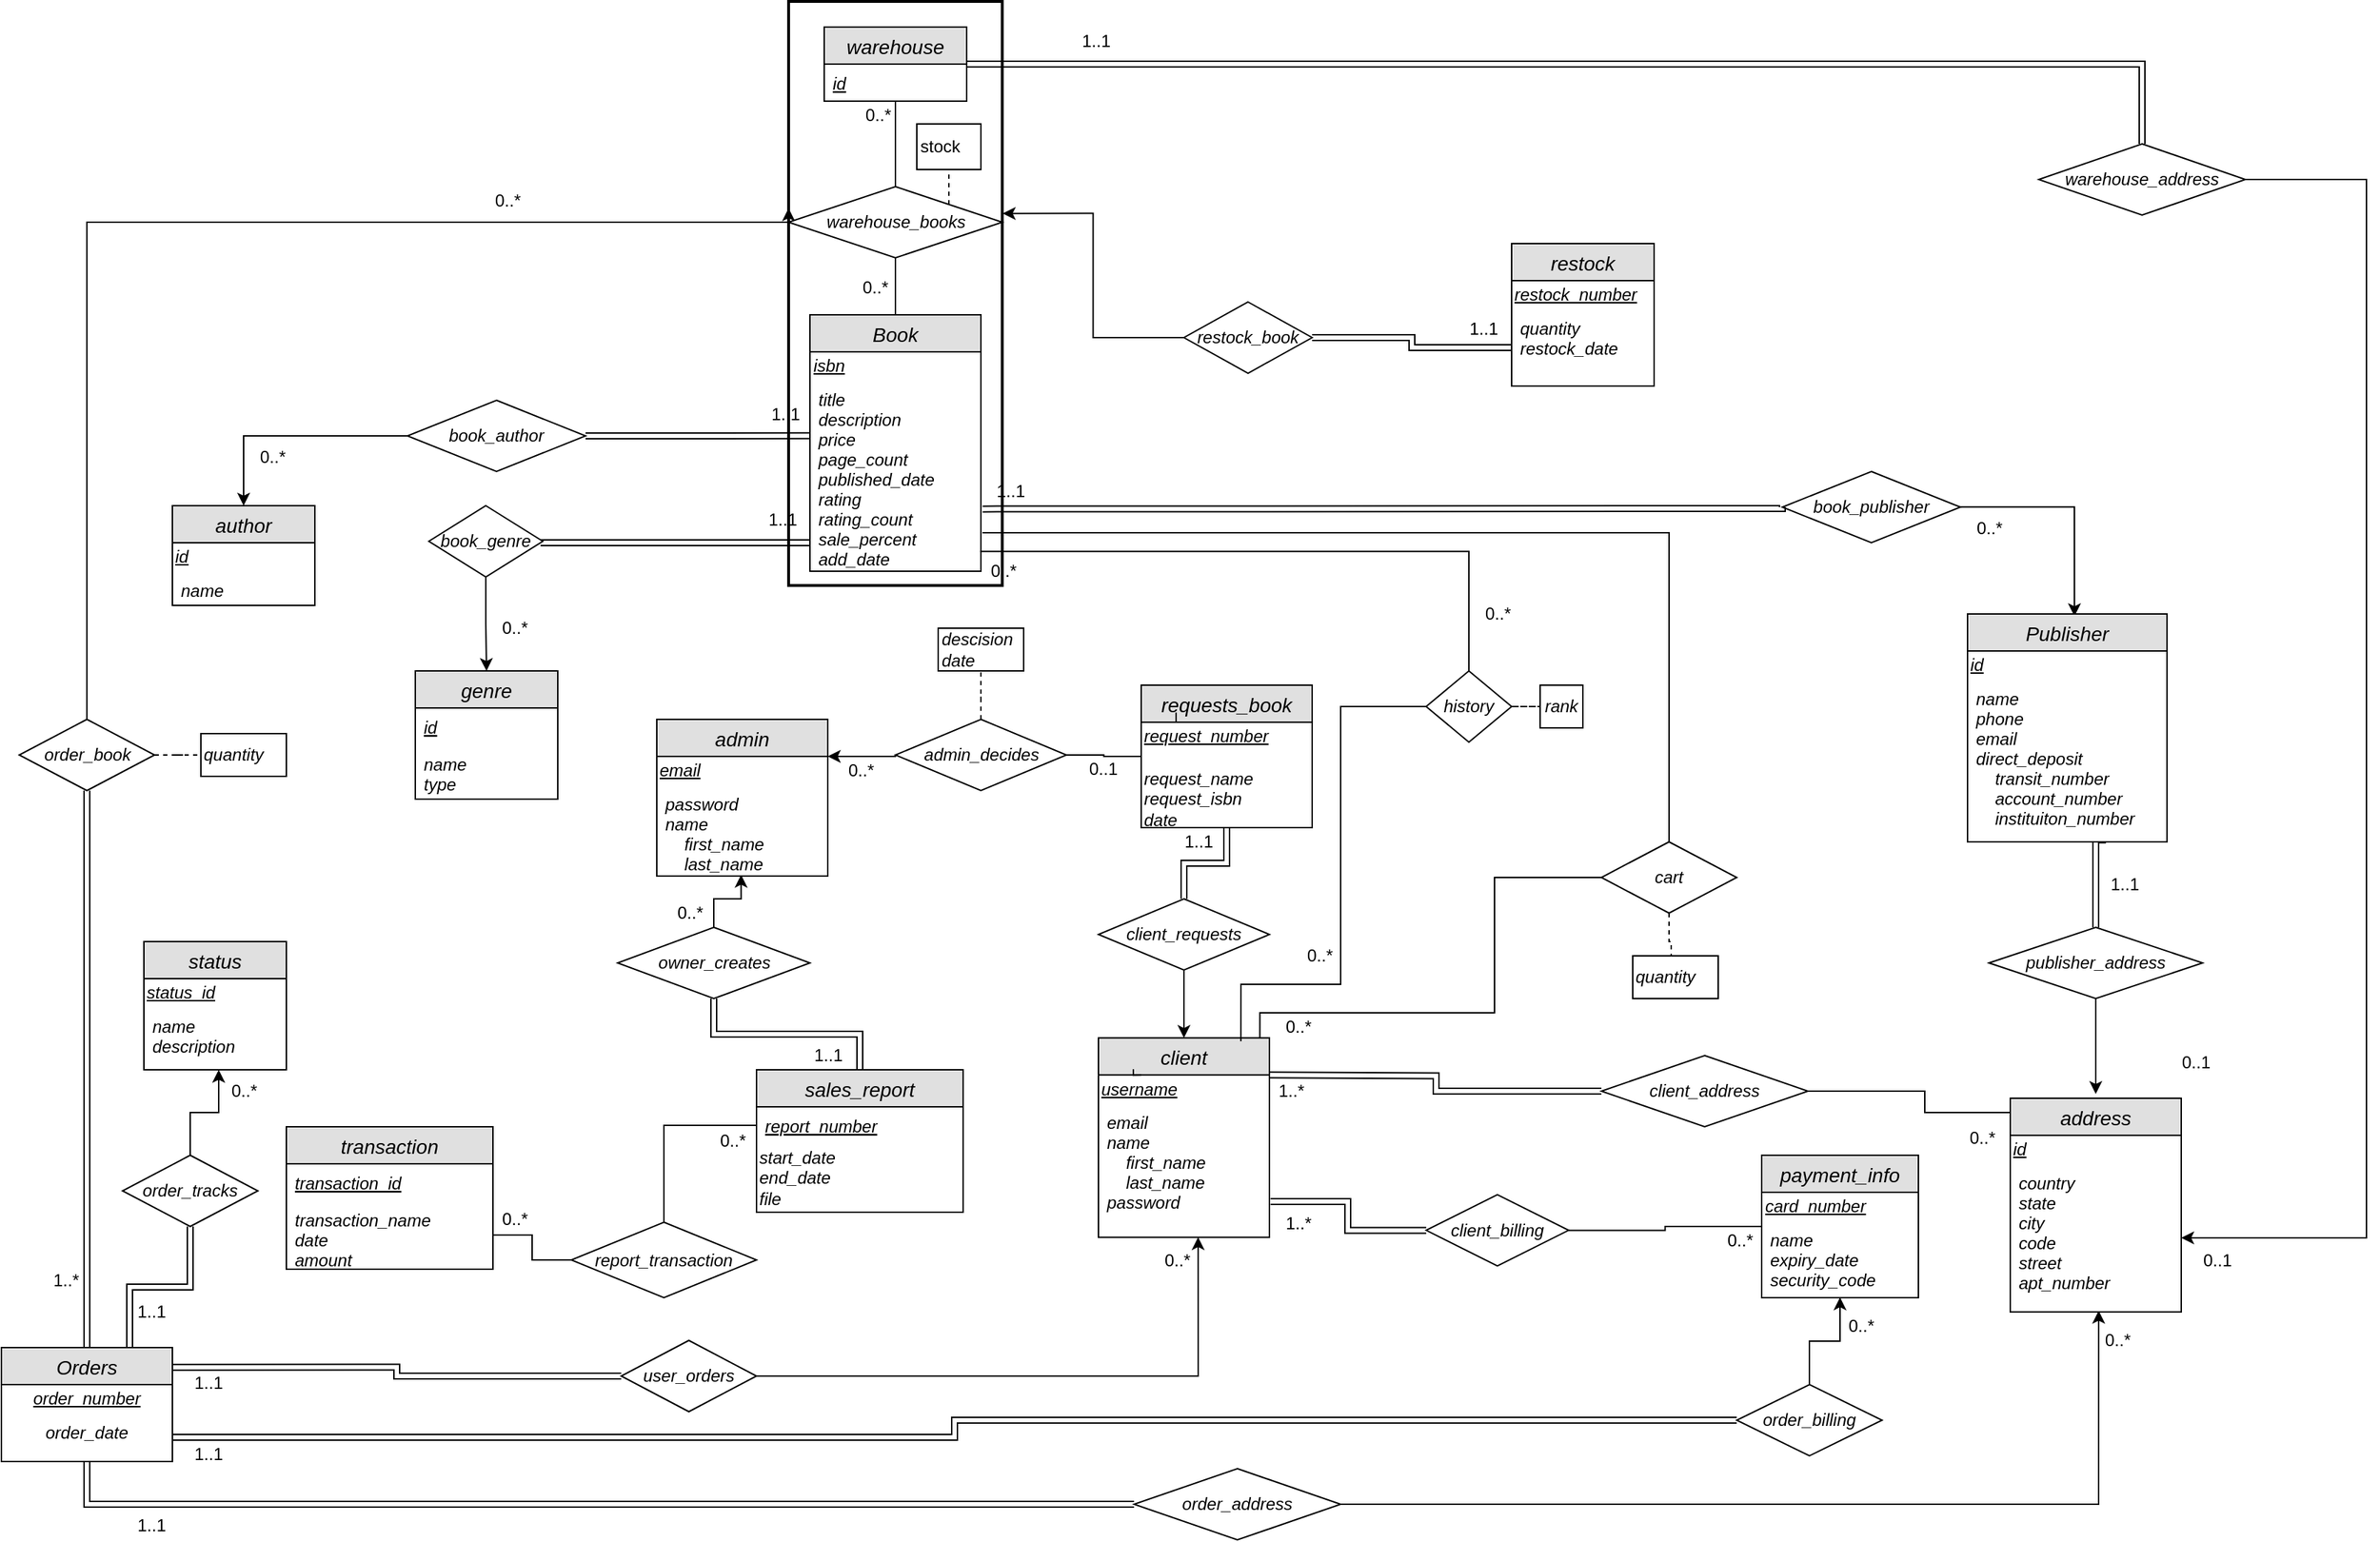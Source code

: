 <mxfile version="12.9.6" type="device"><diagram id="4tEYAnC1mhWH7zsCXLk8" name="Page-1"><mxGraphModel dx="1185" dy="705" grid="1" gridSize="10" guides="1" tooltips="1" connect="1" arrows="1" fold="1" page="1" pageScale="1" pageWidth="850" pageHeight="1100" math="0" shadow="0"><root><mxCell id="0"/><mxCell id="1" parent="0"/><mxCell id="rPPBEJHHaEu0MnuZ7By8-59" style="edgeStyle=orthogonalEdgeStyle;rounded=0;orthogonalLoop=1;jettySize=auto;html=1;entryX=0;entryY=0.5;entryDx=0;entryDy=0;shadow=0;endArrow=None;exitX=0.944;exitY=-0.001;exitDx=0;exitDy=0;exitPerimeter=0;startArrow=none;startFill=0;" parent="1" source="9rsnlHbPOscB6aK65YCK-1" target="rPPBEJHHaEu0MnuZ7By8-20" edge="1"><mxGeometry relative="1" as="geometry"><Array as="points"><mxPoint x="893" y="720"/><mxPoint x="1058" y="720"/><mxPoint x="1058" y="625"/></Array></mxGeometry></mxCell><mxCell id="rPPBEJHHaEu0MnuZ7By8-68" style="edgeStyle=orthogonalEdgeStyle;rounded=0;orthogonalLoop=1;jettySize=auto;html=1;entryX=0.5;entryY=1;entryDx=0;entryDy=0;shadow=0;endArrow=none;endFill=0;startArrow=classic;startFill=1;shape=link;" parent="1" source="9rsnlHbPOscB6aK65YCK-6" target="RYP0K-q7R9ULcI_7iNCJ-14" edge="1"><mxGeometry relative="1" as="geometry"/></mxCell><mxCell id="rPPBEJHHaEu0MnuZ7By8-72" style="edgeStyle=orthogonalEdgeStyle;shape=link;rounded=0;orthogonalLoop=1;jettySize=auto;html=1;entryX=0;entryY=0.5;entryDx=0;entryDy=0;shadow=0;endArrow=none;endFill=0;" parent="1" source="9rsnlHbPOscB6aK65YCK-6" target="rPPBEJHHaEu0MnuZ7By8-10" edge="1"><mxGeometry relative="1" as="geometry"><Array as="points"><mxPoint x="70" y="1065"/></Array></mxGeometry></mxCell><mxCell id="Q7mye_ONgrPFWDCa4790-89" style="edgeStyle=orthogonalEdgeStyle;rounded=0;orthogonalLoop=1;jettySize=auto;html=1;entryX=0.5;entryY=1;entryDx=0;entryDy=0;endArrow=none;endFill=0;shape=link;exitX=0.75;exitY=0;exitDx=0;exitDy=0;" parent="1" source="9rsnlHbPOscB6aK65YCK-6" target="Q7mye_ONgrPFWDCa4790-88" edge="1"><mxGeometry relative="1" as="geometry"/></mxCell><mxCell id="lP71h2GVGlOUKlae6ANa-75" style="edgeStyle=orthogonalEdgeStyle;rounded=0;orthogonalLoop=1;jettySize=auto;html=1;endArrow=classic;endFill=1;entryX=0.5;entryY=0;entryDx=0;entryDy=0;" parent="1" source="9rsnlHbPOscB6aK65YCK-19" target="9rsnlHbPOscB6aK65YCK-10" edge="1"><mxGeometry relative="1" as="geometry"><mxPoint x="200" y="117.74" as="targetPoint"/></mxGeometry></mxCell><mxCell id="NMVztkpwi2GRev-6w3ck-94" style="edgeStyle=orthogonalEdgeStyle;shape=link;rounded=0;orthogonalLoop=1;jettySize=auto;html=1;startArrow=none;startFill=0;endArrow=classic;endFill=1;entryX=0.021;entryY=0.851;entryDx=0;entryDy=0;entryPerimeter=0;" parent="1" source="9rsnlHbPOscB6aK65YCK-19" target="v2aKceaVkKOtC62IMyCD-2" edge="1"><mxGeometry relative="1" as="geometry"><mxPoint x="550" y="389" as="targetPoint"/><Array as="points"><mxPoint x="460" y="390"/><mxPoint x="460" y="390"/></Array></mxGeometry></mxCell><mxCell id="9rsnlHbPOscB6aK65YCK-19" value="&lt;span&gt;book_genre&lt;/span&gt;" style="rhombus;whiteSpace=wrap;html=1;fontStyle=2" parent="1" vertex="1"><mxGeometry x="310" y="364" width="80" height="50" as="geometry"/></mxCell><mxCell id="NMVztkpwi2GRev-6w3ck-42" style="edgeStyle=orthogonalEdgeStyle;rounded=0;orthogonalLoop=1;jettySize=auto;html=1;entryX=0.536;entryY=0.01;entryDx=0;entryDy=0;startArrow=none;startFill=0;endArrow=classic;endFill=1;exitX=0.945;exitY=0.498;exitDx=0;exitDy=0;exitPerimeter=0;entryPerimeter=0;" parent="1" source="RYP0K-q7R9ULcI_7iNCJ-2" target="9rsnlHbPOscB6aK65YCK-12" edge="1"><mxGeometry relative="1" as="geometry"><mxPoint x="1279.768" y="244.907" as="sourcePoint"/></mxGeometry></mxCell><mxCell id="RYP0K-q7R9ULcI_7iNCJ-2" value="&lt;span&gt;book_publisher&lt;/span&gt;" style="rhombus;whiteSpace=wrap;html=1;fontStyle=2" parent="1" vertex="1"><mxGeometry x="1260" y="340" width="125" height="50" as="geometry"/></mxCell><mxCell id="NMVztkpwi2GRev-6w3ck-95" style="edgeStyle=orthogonalEdgeStyle;shape=link;rounded=0;orthogonalLoop=1;jettySize=auto;html=1;entryX=0.004;entryY=0.29;entryDx=0;entryDy=0;entryPerimeter=0;startArrow=none;startFill=0;endArrow=classic;endFill=1;" parent="1" source="RYP0K-q7R9ULcI_7iNCJ-5" target="v2aKceaVkKOtC62IMyCD-2" edge="1"><mxGeometry relative="1" as="geometry"/></mxCell><mxCell id="NMVztkpwi2GRev-6w3ck-96" style="edgeStyle=orthogonalEdgeStyle;rounded=0;orthogonalLoop=1;jettySize=auto;html=1;startArrow=none;startFill=0;endArrow=classic;endFill=1;" parent="1" source="RYP0K-q7R9ULcI_7iNCJ-5" target="VrsxJqO9G6tDZMLgXtTJ-1" edge="1"><mxGeometry relative="1" as="geometry"/></mxCell><mxCell id="RYP0K-q7R9ULcI_7iNCJ-5" value="&lt;span&gt;book_author&lt;br&gt;&lt;/span&gt;" style="rhombus;whiteSpace=wrap;html=1;fontStyle=2" parent="1" vertex="1"><mxGeometry x="295" y="290" width="125" height="50" as="geometry"/></mxCell><mxCell id="rPPBEJHHaEu0MnuZ7By8-76" style="edgeStyle=orthogonalEdgeStyle;rounded=0;orthogonalLoop=1;jettySize=auto;html=1;shadow=0;endArrow=classic;endFill=1;" parent="1" source="RYP0K-q7R9ULcI_7iNCJ-12" edge="1"><mxGeometry relative="1" as="geometry"><mxPoint x="1480" y="777" as="targetPoint"/></mxGeometry></mxCell><mxCell id="NMVztkpwi2GRev-6w3ck-53" style="edgeStyle=orthogonalEdgeStyle;shape=link;rounded=0;orthogonalLoop=1;jettySize=auto;html=1;startArrow=none;startFill=0;endArrow=none;endFill=0;entryX=0.694;entryY=0.988;entryDx=0;entryDy=0;entryPerimeter=0;" parent="1" source="RYP0K-q7R9ULcI_7iNCJ-12" target="9rsnlHbPOscB6aK65YCK-13" edge="1"><mxGeometry relative="1" as="geometry"><mxPoint x="1555" y="460" as="targetPoint"/><Array as="points"><mxPoint x="1480" y="599"/></Array></mxGeometry></mxCell><mxCell id="RYP0K-q7R9ULcI_7iNCJ-12" value="&lt;span&gt;publisher_address&lt;/span&gt;" style="rhombus;whiteSpace=wrap;html=1;fontStyle=2" parent="1" vertex="1"><mxGeometry x="1405" y="660" width="150" height="50" as="geometry"/></mxCell><mxCell id="rPPBEJHHaEu0MnuZ7By8-65" style="edgeStyle=orthogonalEdgeStyle;rounded=0;orthogonalLoop=1;jettySize=auto;html=1;entryX=0;entryY=0.5;entryDx=0;entryDy=0;shadow=0;endArrow=none;endFill=0;dashed=1;" parent="1" source="RYP0K-q7R9ULcI_7iNCJ-14" target="RYP0K-q7R9ULcI_7iNCJ-17" edge="1"><mxGeometry relative="1" as="geometry"/></mxCell><mxCell id="lP71h2GVGlOUKlae6ANa-91" style="edgeStyle=orthogonalEdgeStyle;rounded=0;orthogonalLoop=1;jettySize=auto;html=1;startArrow=none;startFill=0;endArrow=classic;endFill=1;entryX=0;entryY=0.354;entryDx=0;entryDy=0;entryPerimeter=0;" parent="1" source="RYP0K-q7R9ULcI_7iNCJ-14" target="NMVztkpwi2GRev-6w3ck-102" edge="1"><mxGeometry relative="1" as="geometry"><mxPoint x="490.624" y="-343.422" as="targetPoint"/><Array as="points"><mxPoint x="70" y="165"/></Array></mxGeometry></mxCell><mxCell id="RYP0K-q7R9ULcI_7iNCJ-14" value="order_book" style="rhombus;whiteSpace=wrap;html=1;fontStyle=2" parent="1" vertex="1"><mxGeometry x="22.5" y="514" width="95" height="50" as="geometry"/></mxCell><mxCell id="RYP0K-q7R9ULcI_7iNCJ-17" value="&lt;i&gt;quantity&lt;/i&gt;" style="rounded=0;whiteSpace=wrap;html=1;align=left;" parent="1" vertex="1"><mxGeometry x="150" y="524" width="60" height="30" as="geometry"/></mxCell><mxCell id="NMVztkpwi2GRev-6w3ck-77" style="edgeStyle=orthogonalEdgeStyle;rounded=0;orthogonalLoop=1;jettySize=auto;html=1;entryX=0.583;entryY=0.998;entryDx=0;entryDy=0;entryPerimeter=0;startArrow=none;startFill=0;endArrow=classic;endFill=1;exitX=1;exitY=0.5;exitDx=0;exitDy=0;" parent="1" source="RYP0K-q7R9ULcI_7iNCJ-19" target="9rsnlHbPOscB6aK65YCK-2" edge="1"><mxGeometry relative="1" as="geometry"/></mxCell><mxCell id="RYP0K-q7R9ULcI_7iNCJ-19" value="user_orders" style="rhombus;whiteSpace=wrap;html=1;fontStyle=2" parent="1" vertex="1"><mxGeometry x="445" y="950" width="95" height="50" as="geometry"/></mxCell><mxCell id="NMVztkpwi2GRev-6w3ck-17" style="edgeStyle=orthogonalEdgeStyle;rounded=0;orthogonalLoop=1;jettySize=auto;html=1;startArrow=none;startFill=0;endArrow=none;endFill=0;" parent="1" source="RYP0K-q7R9ULcI_7iNCJ-36" target="lP71h2GVGlOUKlae6ANa-103" edge="1"><mxGeometry relative="1" as="geometry"/></mxCell><mxCell id="NMVztkpwi2GRev-6w3ck-71" style="edgeStyle=orthogonalEdgeStyle;shape=link;rounded=0;orthogonalLoop=1;jettySize=auto;html=1;entryX=1.007;entryY=0.732;entryDx=0;entryDy=0;entryPerimeter=0;startArrow=classic;startFill=1;endArrow=none;endFill=0;" parent="1" source="RYP0K-q7R9ULcI_7iNCJ-36" target="9rsnlHbPOscB6aK65YCK-2" edge="1"><mxGeometry relative="1" as="geometry"/></mxCell><mxCell id="RYP0K-q7R9ULcI_7iNCJ-36" value="client_billing" style="rhombus;whiteSpace=wrap;html=1;fontStyle=2" parent="1" vertex="1"><mxGeometry x="1010" y="847.67" width="100" height="50" as="geometry"/></mxCell><mxCell id="NMVztkpwi2GRev-6w3ck-70" style="edgeStyle=orthogonalEdgeStyle;rounded=0;orthogonalLoop=1;jettySize=auto;html=1;entryX=1;entryY=0;entryDx=0;entryDy=0;startArrow=classic;startFill=1;endArrow=none;endFill=0;shape=link;" parent="1" source="RYP0K-q7R9ULcI_7iNCJ-46" edge="1"><mxGeometry relative="1" as="geometry"><mxPoint x="900" y="763.67" as="targetPoint"/></mxGeometry></mxCell><mxCell id="RYP0K-q7R9ULcI_7iNCJ-46" value="client_address" style="rhombus;whiteSpace=wrap;html=1;fontStyle=2" parent="1" vertex="1"><mxGeometry x="1133" y="750" width="145" height="50" as="geometry"/></mxCell><mxCell id="NMVztkpwi2GRev-6w3ck-19" style="edgeStyle=orthogonalEdgeStyle;rounded=0;orthogonalLoop=1;jettySize=auto;html=1;entryX=0.5;entryY=0.995;entryDx=0;entryDy=0;entryPerimeter=0;startArrow=none;startFill=0;endArrow=classic;endFill=1;" parent="1" source="rPPBEJHHaEu0MnuZ7By8-5" target="lP71h2GVGlOUKlae6ANa-105" edge="1"><mxGeometry relative="1" as="geometry"/></mxCell><mxCell id="rPPBEJHHaEu0MnuZ7By8-5" value="order_billing" style="rhombus;whiteSpace=wrap;html=1;fontStyle=2" parent="1" vertex="1"><mxGeometry x="1228" y="981" width="102" height="50" as="geometry"/></mxCell><mxCell id="rPPBEJHHaEu0MnuZ7By8-75" style="edgeStyle=orthogonalEdgeStyle;rounded=0;orthogonalLoop=1;jettySize=auto;html=1;entryX=0.517;entryY=0.992;entryDx=0;entryDy=0;entryPerimeter=0;shadow=0;endArrow=classic;endFill=1;exitX=1;exitY=0.5;exitDx=0;exitDy=0;" parent="1" source="rPPBEJHHaEu0MnuZ7By8-10" target="9rsnlHbPOscB6aK65YCK-17" edge="1"><mxGeometry relative="1" as="geometry"/></mxCell><mxCell id="rPPBEJHHaEu0MnuZ7By8-10" value="order_address" style="rhombus;whiteSpace=wrap;html=1;fontStyle=2" parent="1" vertex="1"><mxGeometry x="805" y="1040" width="145" height="50" as="geometry"/></mxCell><mxCell id="rPPBEJHHaEu0MnuZ7By8-60" style="edgeStyle=orthogonalEdgeStyle;rounded=0;orthogonalLoop=1;jettySize=auto;html=1;shadow=0;endArrow=None;dashed=1;entryX=0.41;entryY=0.012;entryDx=0;entryDy=0;entryPerimeter=0;" parent="1" source="rPPBEJHHaEu0MnuZ7By8-20" target="rPPBEJHHaEu0MnuZ7By8-22" edge="1"><mxGeometry relative="1" as="geometry"><mxPoint x="1182" y="679" as="targetPoint"/><Array as="points"><mxPoint x="1181" y="670"/><mxPoint x="1182" y="670"/><mxPoint x="1182" y="680"/></Array></mxGeometry></mxCell><mxCell id="rPPBEJHHaEu0MnuZ7By8-61" style="edgeStyle=orthogonalEdgeStyle;rounded=0;orthogonalLoop=1;jettySize=auto;html=1;shadow=0;endArrow=none;endFill=0;entryX=1.009;entryY=0.801;entryDx=0;entryDy=0;entryPerimeter=0;" parent="1" source="rPPBEJHHaEu0MnuZ7By8-20" target="v2aKceaVkKOtC62IMyCD-2" edge="1"><mxGeometry relative="1" as="geometry"><mxPoint x="730" y="417.74" as="targetPoint"/><Array as="points"><mxPoint x="1181" y="383"/><mxPoint x="699" y="383"/></Array></mxGeometry></mxCell><mxCell id="rPPBEJHHaEu0MnuZ7By8-20" value="cart" style="rhombus;whiteSpace=wrap;html=1;fontStyle=2" parent="1" vertex="1"><mxGeometry x="1133" y="600" width="95" height="50" as="geometry"/></mxCell><mxCell id="rPPBEJHHaEu0MnuZ7By8-22" value="&lt;i&gt;quantity&lt;/i&gt;" style="rounded=0;whiteSpace=wrap;html=1;align=left;" parent="1" vertex="1"><mxGeometry x="1155" y="680" width="60" height="30" as="geometry"/></mxCell><mxCell id="rPPBEJHHaEu0MnuZ7By8-42" style="edgeStyle=orthogonalEdgeStyle;rounded=0;orthogonalLoop=1;jettySize=auto;html=1;shadow=0;shape=link;entryX=0;entryY=0.5;entryDx=0;entryDy=0;exitX=1.01;exitY=0.674;exitDx=0;exitDy=0;exitPerimeter=0;" parent="1" source="v2aKceaVkKOtC62IMyCD-2" target="RYP0K-q7R9ULcI_7iNCJ-2" edge="1"><mxGeometry relative="1" as="geometry"><Array as="points"><mxPoint x="709" y="366"/><mxPoint x="1200" y="366"/></Array></mxGeometry></mxCell><mxCell id="rPPBEJHHaEu0MnuZ7By8-58" style="edgeStyle=orthogonalEdgeStyle;rounded=0;orthogonalLoop=1;jettySize=auto;html=1;entryX=1;entryY=0.5;entryDx=0;entryDy=0;shadow=0;endArrow=none;endFill=0;startArrow=none;startFill=0;" parent="1" source="9rsnlHbPOscB6aK65YCK-17" target="RYP0K-q7R9ULcI_7iNCJ-46" edge="1"><mxGeometry relative="1" as="geometry"><Array as="points"><mxPoint x="1480" y="790"/><mxPoint x="1360" y="790"/><mxPoint x="1360" y="775"/></Array></mxGeometry></mxCell><mxCell id="rPPBEJHHaEu0MnuZ7By8-70" style="edgeStyle=orthogonalEdgeStyle;shape=link;rounded=0;orthogonalLoop=1;jettySize=auto;html=1;entryX=0;entryY=0.5;entryDx=0;entryDy=0;shadow=0;endArrow=none;endFill=0;exitX=0.996;exitY=0.173;exitDx=0;exitDy=0;exitPerimeter=0;" parent="1" source="9rsnlHbPOscB6aK65YCK-6" target="RYP0K-q7R9ULcI_7iNCJ-19" edge="1"><mxGeometry relative="1" as="geometry"/></mxCell><mxCell id="Q7mye_ONgrPFWDCa4790-66" style="edgeStyle=orthogonalEdgeStyle;rounded=0;orthogonalLoop=1;jettySize=auto;html=1;endArrow=none;endFill=0;" parent="1" source="Q7mye_ONgrPFWDCa4790-12" target="v2aKceaVkKOtC62IMyCD-1" edge="1"><mxGeometry relative="1" as="geometry"><mxPoint x="782.5" y="417.74" as="targetPoint"/></mxGeometry></mxCell><mxCell id="lP71h2GVGlOUKlae6ANa-136" style="edgeStyle=elbowEdgeStyle;rounded=0;orthogonalLoop=1;jettySize=auto;elbow=vertical;html=1;startArrow=none;startFill=0;endArrow=none;endFill=0;strokeColor=#000000;dashed=1;exitX=1;exitY=0;exitDx=0;exitDy=0;" parent="1" source="Q7mye_ONgrPFWDCa4790-12" target="Q7mye_ONgrPFWDCa4790-51" edge="1"><mxGeometry relative="1" as="geometry"/></mxCell><mxCell id="NMVztkpwi2GRev-6w3ck-27" style="edgeStyle=orthogonalEdgeStyle;rounded=0;orthogonalLoop=1;jettySize=auto;html=1;entryX=0.5;entryY=1;entryDx=0;entryDy=0;entryPerimeter=0;startArrow=none;startFill=0;endArrow=none;endFill=0;" parent="1" source="Q7mye_ONgrPFWDCa4790-12" target="Q7mye_ONgrPFWDCa4790-5" edge="1"><mxGeometry relative="1" as="geometry"/></mxCell><mxCell id="Q7mye_ONgrPFWDCa4790-12" value="&lt;span&gt;warehouse_books&lt;br&gt;&lt;/span&gt;" style="rhombus;whiteSpace=wrap;html=1;fontStyle=2" parent="1" vertex="1"><mxGeometry x="562.5" y="140" width="150" height="50" as="geometry"/></mxCell><mxCell id="Q7mye_ONgrPFWDCa4790-33" value="warehouse_address" style="rhombus;whiteSpace=wrap;html=1;fontStyle=2" parent="1" vertex="1"><mxGeometry x="1440" y="110" width="145" height="50" as="geometry"/></mxCell><mxCell id="Q7mye_ONgrPFWDCa4790-62" style="edgeStyle=orthogonalEdgeStyle;rounded=0;orthogonalLoop=1;jettySize=auto;html=1;entryX=1;entryY=0.5;entryDx=0;entryDy=0;endArrow=classic;endFill=1;shape=link;exitX=1;exitY=0.5;exitDx=0;exitDy=0;" parent="1" edge="1"><mxGeometry relative="1" as="geometry"><mxPoint x="1380" y="-454" as="sourcePoint"/><Array as="points"><mxPoint x="1560" y="-454"/><mxPoint x="1560" y="-65"/></Array></mxGeometry></mxCell><mxCell id="Q7mye_ONgrPFWDCa4790-51" value="stock" style="rounded=0;whiteSpace=wrap;html=1;align=left;" parent="1" vertex="1"><mxGeometry x="652.5" y="96" width="45" height="32" as="geometry"/></mxCell><mxCell id="Q7mye_ONgrPFWDCa4790-90" style="edgeStyle=orthogonalEdgeStyle;rounded=0;orthogonalLoop=1;jettySize=auto;html=1;entryX=0.525;entryY=1;entryDx=0;entryDy=0;entryPerimeter=0;endArrow=classic;endFill=1;" parent="1" source="Q7mye_ONgrPFWDCa4790-88" target="Q7mye_ONgrPFWDCa4790-87" edge="1"><mxGeometry relative="1" as="geometry"/></mxCell><mxCell id="Q7mye_ONgrPFWDCa4790-88" value="order_tracks" style="rhombus;whiteSpace=wrap;html=1;fontStyle=2" parent="1" vertex="1"><mxGeometry x="95" y="820" width="95" height="50" as="geometry"/></mxCell><mxCell id="NMVztkpwi2GRev-6w3ck-80" style="edgeStyle=orthogonalEdgeStyle;rounded=0;orthogonalLoop=1;jettySize=auto;html=1;startArrow=none;startFill=0;endArrow=none;endFill=0;" parent="1" source="lP71h2GVGlOUKlae6ANa-16" target="lP71h2GVGlOUKlae6ANa-6" edge="1"><mxGeometry relative="1" as="geometry"/></mxCell><mxCell id="lP71h2GVGlOUKlae6ANa-16" value="&lt;span&gt;report_transaction&lt;/span&gt;" style="rhombus;whiteSpace=wrap;html=1;fontStyle=2" parent="1" vertex="1"><mxGeometry x="410" y="867" width="130" height="53" as="geometry"/></mxCell><mxCell id="NMVztkpwi2GRev-6w3ck-67" style="edgeStyle=orthogonalEdgeStyle;rounded=0;orthogonalLoop=1;jettySize=auto;html=1;entryX=0.493;entryY=0.986;entryDx=0;entryDy=0;entryPerimeter=0;startArrow=none;startFill=0;endArrow=classic;endFill=1;" parent="1" source="lP71h2GVGlOUKlae6ANa-20" target="9rsnlHbPOscB6aK65YCK-4" edge="1"><mxGeometry relative="1" as="geometry"/></mxCell><mxCell id="NMVztkpwi2GRev-6w3ck-73" style="edgeStyle=orthogonalEdgeStyle;rounded=0;orthogonalLoop=1;jettySize=auto;html=1;entryX=0.5;entryY=0;entryDx=0;entryDy=0;startArrow=none;startFill=0;endArrow=classic;endFill=1;shape=link;" parent="1" source="lP71h2GVGlOUKlae6ANa-20" target="lP71h2GVGlOUKlae6ANa-1" edge="1"><mxGeometry relative="1" as="geometry"/></mxCell><mxCell id="lP71h2GVGlOUKlae6ANa-20" value="&lt;span&gt;owner_creates&lt;br&gt;&lt;/span&gt;" style="rhombus;whiteSpace=wrap;html=1;fontStyle=2" parent="1" vertex="1"><mxGeometry x="442.5" y="660" width="135" height="50" as="geometry"/></mxCell><mxCell id="NMVztkpwi2GRev-6w3ck-103" style="edgeStyle=orthogonalEdgeStyle;rounded=0;orthogonalLoop=1;jettySize=auto;html=1;entryX=1.002;entryY=0.363;entryDx=0;entryDy=0;entryPerimeter=0;startArrow=none;startFill=0;endArrow=classic;endFill=1;" parent="1" source="lP71h2GVGlOUKlae6ANa-64" target="NMVztkpwi2GRev-6w3ck-102" edge="1"><mxGeometry relative="1" as="geometry"/></mxCell><mxCell id="NMVztkpwi2GRev-6w3ck-104" style="edgeStyle=orthogonalEdgeStyle;rounded=0;orthogonalLoop=1;jettySize=auto;html=1;entryX=0;entryY=0.5;entryDx=0;entryDy=0;startArrow=none;startFill=0;endArrow=none;endFill=0;shape=link;" parent="1" source="lP71h2GVGlOUKlae6ANa-64" target="lP71h2GVGlOUKlae6ANa-67" edge="1"><mxGeometry relative="1" as="geometry"/></mxCell><mxCell id="lP71h2GVGlOUKlae6ANa-64" value="restock_book" style="rhombus;whiteSpace=wrap;html=1;fontStyle=2" parent="1" vertex="1"><mxGeometry x="840" y="221" width="90" height="50" as="geometry"/></mxCell><mxCell id="9rsnlHbPOscB6aK65YCK-6" value="Orders" style="swimlane;fontStyle=2;childLayout=stackLayout;horizontal=1;startSize=26;fillColor=#e0e0e0;horizontalStack=0;resizeParent=1;resizeParentMax=0;resizeLast=0;collapsible=1;marginBottom=0;swimlaneFillColor=#ffffff;align=center;fontSize=14;" parent="1" vertex="1"><mxGeometry x="10" y="955" width="120" height="80" as="geometry"/></mxCell><mxCell id="RYP0K-q7R9ULcI_7iNCJ-29" value="&lt;br style=&quot;padding: 0px ; margin: 0px&quot;&gt;&lt;u&gt;&lt;i&gt;order_number&lt;/i&gt;&lt;/u&gt;&lt;div style=&quot;padding: 0px ; margin: 0px&quot;&gt;&lt;br style=&quot;padding: 0px ; margin: 0px ; font-style: italic ; white-space: nowrap&quot;&gt;&lt;/div&gt;" style="text;html=1;strokeColor=none;fillColor=none;align=center;verticalAlign=middle;whiteSpace=wrap;rounded=0;" parent="9rsnlHbPOscB6aK65YCK-6" vertex="1"><mxGeometry y="26" width="120" height="20" as="geometry"/></mxCell><mxCell id="9rsnlHbPOscB6aK65YCK-7" value="order_date" style="text;strokeColor=none;fillColor=none;spacingLeft=4;spacingRight=4;overflow=hidden;rotatable=0;points=[[0,0.5],[1,0.5]];portConstraint=eastwest;fontSize=12;fontStyle=2;align=center;" parent="9rsnlHbPOscB6aK65YCK-6" vertex="1"><mxGeometry y="46" width="120" height="34" as="geometry"/></mxCell><mxCell id="Q7mye_ONgrPFWDCa4790-85" value="status" style="swimlane;fontStyle=2;childLayout=stackLayout;horizontal=1;startSize=26;fillColor=#e0e0e0;horizontalStack=0;resizeParent=1;resizeParentMax=0;resizeLast=0;collapsible=1;marginBottom=0;swimlaneFillColor=#ffffff;align=center;fontSize=14;" parent="1" vertex="1"><mxGeometry x="110" y="670" width="100" height="90" as="geometry"/></mxCell><mxCell id="Q7mye_ONgrPFWDCa4790-86" value="&lt;i&gt;&lt;u&gt;status_id&lt;/u&gt;&lt;/i&gt;" style="text;html=1;strokeColor=none;fillColor=none;align=left;verticalAlign=middle;whiteSpace=wrap;rounded=0;" parent="Q7mye_ONgrPFWDCa4790-85" vertex="1"><mxGeometry y="26" width="100" height="20" as="geometry"/></mxCell><mxCell id="Q7mye_ONgrPFWDCa4790-87" value="name&#10;description" style="text;strokeColor=none;fillColor=none;spacingLeft=4;spacingRight=4;overflow=hidden;rotatable=0;points=[[0,0.5],[1,0.5]];portConstraint=eastwest;fontSize=12;fontStyle=2;align=left;" parent="Q7mye_ONgrPFWDCa4790-85" vertex="1"><mxGeometry y="46" width="100" height="44" as="geometry"/></mxCell><mxCell id="lP71h2GVGlOUKlae6ANa-124" style="edgeStyle=orthogonalEdgeStyle;rounded=0;orthogonalLoop=1;jettySize=auto;html=1;entryX=0.5;entryY=0;entryDx=0;entryDy=0;startArrow=none;startFill=0;endArrow=block;endFill=0;strokeColor=#000000;shape=link;" parent="1" source="lP71h2GVGlOUKlae6ANa-117" target="lP71h2GVGlOUKlae6ANa-123" edge="1"><mxGeometry relative="1" as="geometry"/></mxCell><mxCell id="lP71h2GVGlOUKlae6ANa-127" style="edgeStyle=orthogonalEdgeStyle;rounded=0;orthogonalLoop=1;jettySize=auto;html=1;entryX=1;entryY=0.5;entryDx=0;entryDy=0;startArrow=none;startFill=0;endArrow=none;endFill=0;strokeColor=#000000;" parent="1" source="lP71h2GVGlOUKlae6ANa-117" target="lP71h2GVGlOUKlae6ANa-126" edge="1"><mxGeometry relative="1" as="geometry"/></mxCell><mxCell id="NMVztkpwi2GRev-6w3ck-72" style="edgeStyle=orthogonalEdgeStyle;rounded=0;orthogonalLoop=1;jettySize=auto;html=1;startArrow=none;startFill=0;endArrow=classic;endFill=1;" parent="1" source="lP71h2GVGlOUKlae6ANa-123" target="9rsnlHbPOscB6aK65YCK-1" edge="1"><mxGeometry relative="1" as="geometry"/></mxCell><mxCell id="lP71h2GVGlOUKlae6ANa-123" value="client_requests" style="rhombus;whiteSpace=wrap;html=1;fontStyle=2" parent="1" vertex="1"><mxGeometry x="780" y="640" width="120" height="50" as="geometry"/></mxCell><mxCell id="NMVztkpwi2GRev-6w3ck-87" style="edgeStyle=orthogonalEdgeStyle;rounded=0;orthogonalLoop=1;jettySize=auto;html=1;entryX=1;entryY=0;entryDx=0;entryDy=0;startArrow=none;startFill=0;endArrow=classic;endFill=1;exitX=0;exitY=0.5;exitDx=0;exitDy=0;" parent="1" source="lP71h2GVGlOUKlae6ANa-126" target="Q7mye_ONgrPFWDCa4790-7" edge="1"><mxGeometry relative="1" as="geometry"><Array as="points"><mxPoint x="638" y="540"/></Array></mxGeometry></mxCell><mxCell id="IiSxk1Unz0Bt4KHwH3HY-20" style="edgeStyle=orthogonalEdgeStyle;rounded=0;orthogonalLoop=1;jettySize=auto;html=1;entryX=0.5;entryY=1;entryDx=0;entryDy=0;startArrow=none;startFill=0;endArrow=none;endFill=0;dashed=1;" edge="1" parent="1" source="lP71h2GVGlOUKlae6ANa-126" target="grj-mW5nKAAnC-kiWJz0-1"><mxGeometry relative="1" as="geometry"/></mxCell><mxCell id="lP71h2GVGlOUKlae6ANa-126" value="admin_decides" style="rhombus;whiteSpace=wrap;html=1;fontStyle=2" parent="1" vertex="1"><mxGeometry x="637.5" y="514" width="120" height="50" as="geometry"/></mxCell><mxCell id="NMVztkpwi2GRev-6w3ck-21" style="edgeStyle=orthogonalEdgeStyle;rounded=0;orthogonalLoop=1;jettySize=auto;html=1;startArrow=none;startFill=0;endArrow=classic;endFill=1;shape=link;entryX=0;entryY=0.5;entryDx=0;entryDy=0;" parent="1" source="9rsnlHbPOscB6aK65YCK-7" target="rPPBEJHHaEu0MnuZ7By8-5" edge="1"><mxGeometry relative="1" as="geometry"><Array as="points"/></mxGeometry></mxCell><mxCell id="NMVztkpwi2GRev-6w3ck-54" style="edgeStyle=orthogonalEdgeStyle;rounded=0;orthogonalLoop=1;jettySize=auto;html=1;entryX=1;entryY=0.5;entryDx=0;entryDy=0;startArrow=classic;startFill=1;endArrow=none;endFill=0;exitX=1;exitY=0.5;exitDx=0;exitDy=0;" parent="1" source="9rsnlHbPOscB6aK65YCK-17" target="Q7mye_ONgrPFWDCa4790-33" edge="1"><mxGeometry relative="1" as="geometry"><Array as="points"><mxPoint x="1670" y="878"/><mxPoint x="1670" y="135"/></Array></mxGeometry></mxCell><mxCell id="9rsnlHbPOscB6aK65YCK-16" value="address" style="swimlane;fontStyle=2;childLayout=stackLayout;horizontal=1;startSize=26;fillColor=#e0e0e0;horizontalStack=0;resizeParent=1;resizeParentMax=0;resizeLast=0;collapsible=1;marginBottom=0;swimlaneFillColor=#ffffff;align=center;fontSize=14;" parent="1" vertex="1"><mxGeometry x="1420" y="780" width="120" height="150" as="geometry"/></mxCell><mxCell id="RYP0K-q7R9ULcI_7iNCJ-11" value="&lt;i&gt;&lt;u&gt;id&lt;/u&gt;&lt;/i&gt;" style="text;html=1;strokeColor=none;fillColor=none;align=left;verticalAlign=middle;whiteSpace=wrap;rounded=0;" parent="9rsnlHbPOscB6aK65YCK-16" vertex="1"><mxGeometry y="26" width="120" height="20" as="geometry"/></mxCell><mxCell id="9rsnlHbPOscB6aK65YCK-17" value="country&#10;state&#10;city&#10;code&#10;street&#10;apt_number" style="text;strokeColor=none;fillColor=none;spacingLeft=4;spacingRight=4;overflow=hidden;rotatable=0;points=[[0,0.5],[1,0.5]];portConstraint=eastwest;fontSize=12;fontStyle=2;align=left;" parent="9rsnlHbPOscB6aK65YCK-16" vertex="1"><mxGeometry y="46" width="120" height="104" as="geometry"/></mxCell><mxCell id="lP71h2GVGlOUKlae6ANa-103" value="payment_info" style="swimlane;fontStyle=2;childLayout=stackLayout;horizontal=1;startSize=26;fillColor=#e0e0e0;horizontalStack=0;resizeParent=1;resizeParentMax=0;resizeLast=0;collapsible=1;marginBottom=0;swimlaneFillColor=#ffffff;align=center;fontSize=14;" parent="1" vertex="1"><mxGeometry x="1245.5" y="820" width="110" height="100" as="geometry"/></mxCell><mxCell id="lP71h2GVGlOUKlae6ANa-104" value="&lt;span&gt;&lt;u&gt;card_number&lt;/u&gt;&lt;/span&gt;" style="text;html=1;strokeColor=none;fillColor=none;align=left;verticalAlign=middle;whiteSpace=wrap;rounded=0;fontStyle=2" parent="lP71h2GVGlOUKlae6ANa-103" vertex="1"><mxGeometry y="26" width="110" height="20" as="geometry"/></mxCell><mxCell id="lP71h2GVGlOUKlae6ANa-105" value="name&#10;expiry_date&#10;security_code&#10;" style="text;strokeColor=none;fillColor=none;spacingLeft=4;spacingRight=4;overflow=hidden;rotatable=0;points=[[0,0.5],[1,0.5]];portConstraint=eastwest;fontSize=12;fontStyle=2;align=left;" parent="lP71h2GVGlOUKlae6ANa-103" vertex="1"><mxGeometry y="46" width="110" height="54" as="geometry"/></mxCell><mxCell id="9rsnlHbPOscB6aK65YCK-1" value="client" style="swimlane;fontStyle=2;childLayout=stackLayout;horizontal=1;startSize=26;fillColor=#e0e0e0;horizontalStack=0;resizeParent=1;resizeParentMax=0;resizeLast=0;collapsible=1;marginBottom=0;swimlaneFillColor=#ffffff;align=center;fontSize=14;" parent="1" vertex="1"><mxGeometry x="780" y="737.67" width="120" height="140" as="geometry"/></mxCell><mxCell id="NMVztkpwi2GRev-6w3ck-10" value="&lt;span style=&quot;font-style: italic ; white-space: nowrap&quot;&gt;&lt;u&gt;username&lt;/u&gt;&lt;/span&gt;" style="text;html=1;strokeColor=none;fillColor=none;align=left;verticalAlign=middle;whiteSpace=wrap;rounded=0;" parent="9rsnlHbPOscB6aK65YCK-1" vertex="1"><mxGeometry y="26" width="120" height="20" as="geometry"/></mxCell><mxCell id="9rsnlHbPOscB6aK65YCK-2" value="email&#10;name&#10;    first_name&#10;    last_name&#10;password&#10;" style="text;strokeColor=none;fillColor=none;spacingLeft=4;spacingRight=4;overflow=hidden;rotatable=0;points=[[0,0.5],[1,0.5]];portConstraint=eastwest;fontSize=12;fontStyle=2;align=left;" parent="9rsnlHbPOscB6aK65YCK-1" vertex="1"><mxGeometry y="46" width="120" height="94" as="geometry"/></mxCell><mxCell id="Q7mye_ONgrPFWDCa4790-82" style="edgeStyle=orthogonalEdgeStyle;rounded=0;orthogonalLoop=1;jettySize=auto;html=1;exitX=0.25;exitY=0;exitDx=0;exitDy=0;entryX=0.204;entryY=-0.2;entryDx=0;entryDy=0;entryPerimeter=0;endArrow=none;endFill=0;" parent="9rsnlHbPOscB6aK65YCK-1" edge="1"><mxGeometry relative="1" as="geometry"><mxPoint x="30" y="26.0" as="sourcePoint"/><mxPoint x="24.48" y="22.0" as="targetPoint"/></mxGeometry></mxCell><mxCell id="NMVztkpwi2GRev-6w3ck-74" style="edgeStyle=orthogonalEdgeStyle;rounded=0;orthogonalLoop=1;jettySize=auto;html=1;startArrow=none;startFill=0;endArrow=none;endFill=0;" parent="1" source="lP71h2GVGlOUKlae6ANa-2" target="lP71h2GVGlOUKlae6ANa-16" edge="1"><mxGeometry relative="1" as="geometry"/></mxCell><mxCell id="lP71h2GVGlOUKlae6ANa-4" value="transaction" style="swimlane;fontStyle=2;childLayout=stackLayout;horizontal=1;startSize=26;fillColor=#e0e0e0;horizontalStack=0;resizeParent=1;resizeParentMax=0;resizeLast=0;collapsible=1;marginBottom=0;swimlaneFillColor=#ffffff;align=center;fontSize=14;" parent="1" vertex="1"><mxGeometry x="210" y="800" width="145" height="100" as="geometry"><mxRectangle x="530" y="60" width="70" height="26" as="alternateBounds"/></mxGeometry></mxCell><mxCell id="lP71h2GVGlOUKlae6ANa-5" value="transaction_id" style="text;strokeColor=none;fillColor=none;spacingLeft=4;spacingRight=4;overflow=hidden;rotatable=0;points=[[0,0.5],[1,0.5]];portConstraint=eastwest;fontSize=12;fontStyle=6;align=left;" parent="lP71h2GVGlOUKlae6ANa-4" vertex="1"><mxGeometry y="26" width="145" height="26" as="geometry"/></mxCell><mxCell id="lP71h2GVGlOUKlae6ANa-6" value="transaction_name&#10;date&#10;amount" style="text;strokeColor=none;fillColor=none;spacingLeft=4;spacingRight=4;overflow=hidden;rotatable=0;points=[[0,0.5],[1,0.5]];portConstraint=eastwest;fontSize=12;fontStyle=2;align=left;" parent="lP71h2GVGlOUKlae6ANa-4" vertex="1"><mxGeometry y="52" width="145" height="48" as="geometry"/></mxCell><mxCell id="v2aKceaVkKOtC62IMyCD-1" value="Book" style="swimlane;fontStyle=2;childLayout=stackLayout;horizontal=1;startSize=26;fillColor=#e0e0e0;horizontalStack=0;resizeParent=1;resizeParentMax=0;resizeLast=0;collapsible=1;marginBottom=0;swimlaneFillColor=#ffffff;align=center;fontSize=14;" parent="1" vertex="1"><mxGeometry x="577.5" y="230" width="120" height="180" as="geometry"/></mxCell><mxCell id="RYP0K-q7R9ULcI_7iNCJ-6" value="&lt;span&gt;&lt;u&gt;isbn&lt;/u&gt;&lt;/span&gt;" style="text;html=1;strokeColor=none;fillColor=none;align=left;verticalAlign=middle;whiteSpace=wrap;rounded=0;fontStyle=2" parent="v2aKceaVkKOtC62IMyCD-1" vertex="1"><mxGeometry y="26" width="120" height="20" as="geometry"/></mxCell><mxCell id="v2aKceaVkKOtC62IMyCD-2" value="title&#10;description&#10;price&#10;page_count&#10;published_date&#10;rating&#10;rating_count&#10;sale_percent&#10;add_date&#10;" style="text;strokeColor=none;fillColor=none;spacingLeft=4;spacingRight=4;overflow=hidden;rotatable=0;points=[[0,0.5],[1,0.5]];portConstraint=eastwest;fontSize=12;align=left;fontStyle=2" parent="v2aKceaVkKOtC62IMyCD-1" vertex="1"><mxGeometry y="46" width="120" height="134" as="geometry"/></mxCell><mxCell id="NMVztkpwi2GRev-6w3ck-93" style="edgeStyle=orthogonalEdgeStyle;rounded=0;orthogonalLoop=1;jettySize=auto;html=1;entryX=0.5;entryY=0;entryDx=0;entryDy=0;startArrow=none;startFill=0;endArrow=classic;endFill=1;shape=link;" parent="1" source="Q7mye_ONgrPFWDCa4790-4" target="Q7mye_ONgrPFWDCa4790-33" edge="1"><mxGeometry relative="1" as="geometry"><Array as="points"><mxPoint x="1513" y="54"/></Array></mxGeometry></mxCell><mxCell id="Q7mye_ONgrPFWDCa4790-4" value="warehouse" style="swimlane;fontStyle=2;childLayout=stackLayout;horizontal=1;startSize=26;fillColor=#e0e0e0;horizontalStack=0;resizeParent=1;resizeParentMax=0;resizeLast=0;collapsible=1;marginBottom=0;swimlaneFillColor=#ffffff;align=center;fontSize=14;" parent="1" vertex="1"><mxGeometry x="587.5" y="28" width="100" height="52" as="geometry"><mxRectangle x="530" y="60" width="70" height="26" as="alternateBounds"/></mxGeometry></mxCell><mxCell id="Q7mye_ONgrPFWDCa4790-5" value="id" style="text;strokeColor=none;fillColor=none;spacingLeft=4;spacingRight=4;overflow=hidden;rotatable=0;points=[[0,0.5],[1,0.5]];portConstraint=eastwest;fontSize=12;fontStyle=6;align=left;" parent="Q7mye_ONgrPFWDCa4790-4" vertex="1"><mxGeometry y="26" width="100" height="26" as="geometry"/></mxCell><mxCell id="9rsnlHbPOscB6aK65YCK-10" value="genre" style="swimlane;fontStyle=2;childLayout=stackLayout;horizontal=1;startSize=26;fillColor=#e0e0e0;horizontalStack=0;resizeParent=1;resizeParentMax=0;resizeLast=0;collapsible=1;marginBottom=0;swimlaneFillColor=#ffffff;align=center;fontSize=14;" parent="1" vertex="1"><mxGeometry x="300.5" y="480" width="100" height="90" as="geometry"><mxRectangle x="530" y="60" width="70" height="26" as="alternateBounds"/></mxGeometry></mxCell><mxCell id="9rsnlHbPOscB6aK65YCK-42" value="id" style="text;strokeColor=none;fillColor=none;spacingLeft=4;spacingRight=4;overflow=hidden;rotatable=0;points=[[0,0.5],[1,0.5]];portConstraint=eastwest;fontSize=12;fontStyle=6;align=left;" parent="9rsnlHbPOscB6aK65YCK-10" vertex="1"><mxGeometry y="26" width="100" height="26" as="geometry"/></mxCell><mxCell id="9rsnlHbPOscB6aK65YCK-11" value="name&#10;type" style="text;strokeColor=none;fillColor=none;spacingLeft=4;spacingRight=4;overflow=hidden;rotatable=0;points=[[0,0.5],[1,0.5]];portConstraint=eastwest;fontSize=12;fontStyle=2;align=left;" parent="9rsnlHbPOscB6aK65YCK-10" vertex="1"><mxGeometry y="52" width="100" height="38" as="geometry"/></mxCell><mxCell id="VrsxJqO9G6tDZMLgXtTJ-1" value="author" style="swimlane;fontStyle=2;childLayout=stackLayout;horizontal=1;startSize=26;fillColor=#e0e0e0;horizontalStack=0;resizeParent=1;resizeParentMax=0;resizeLast=0;collapsible=1;marginBottom=0;swimlaneFillColor=#ffffff;align=center;fontSize=14;" parent="1" vertex="1"><mxGeometry x="130" y="364" width="100" height="70" as="geometry"/></mxCell><mxCell id="RYP0K-q7R9ULcI_7iNCJ-26" value="&lt;i&gt;&lt;u&gt;id&lt;/u&gt;&lt;/i&gt;" style="text;html=1;strokeColor=none;fillColor=none;align=left;verticalAlign=middle;whiteSpace=wrap;rounded=0;" parent="VrsxJqO9G6tDZMLgXtTJ-1" vertex="1"><mxGeometry y="26" width="100" height="20" as="geometry"/></mxCell><mxCell id="VrsxJqO9G6tDZMLgXtTJ-2" value="name&#10;" style="text;strokeColor=none;fillColor=none;spacingLeft=4;spacingRight=4;overflow=hidden;rotatable=0;points=[[0,0.5],[1,0.5]];portConstraint=eastwest;fontSize=12;fontStyle=2;align=left;" parent="VrsxJqO9G6tDZMLgXtTJ-1" vertex="1"><mxGeometry y="46" width="100" height="24" as="geometry"/></mxCell><mxCell id="grj-mW5nKAAnC-kiWJz0-1" value="&lt;i&gt;descision&lt;br&gt;date&lt;br&gt;&lt;/i&gt;" style="rounded=0;whiteSpace=wrap;html=1;align=left;" parent="1" vertex="1"><mxGeometry x="667.5" y="450" width="60" height="30" as="geometry"/></mxCell><mxCell id="9rsnlHbPOscB6aK65YCK-3" value="admin" style="swimlane;fontStyle=2;childLayout=stackLayout;horizontal=1;startSize=26;fillColor=#e0e0e0;horizontalStack=0;resizeParent=1;resizeParentMax=0;resizeLast=0;collapsible=1;marginBottom=0;swimlaneFillColor=#ffffff;align=center;fontSize=14;" parent="1" vertex="1"><mxGeometry x="470" y="514" width="120" height="110" as="geometry"/></mxCell><mxCell id="Q7mye_ONgrPFWDCa4790-7" value="&lt;i&gt;&lt;u&gt;email&lt;/u&gt;&lt;/i&gt;" style="text;html=1;strokeColor=none;fillColor=none;align=left;verticalAlign=middle;whiteSpace=wrap;rounded=0;" parent="9rsnlHbPOscB6aK65YCK-3" vertex="1"><mxGeometry y="26" width="120" height="20" as="geometry"/></mxCell><mxCell id="9rsnlHbPOscB6aK65YCK-4" value="password&#10;name&#10;    first_name&#10;    last_name" style="text;strokeColor=none;fillColor=none;spacingLeft=4;spacingRight=4;overflow=hidden;rotatable=0;points=[[0,0.5],[1,0.5]];portConstraint=eastwest;fontSize=12;fontStyle=2;align=left;" parent="9rsnlHbPOscB6aK65YCK-3" vertex="1"><mxGeometry y="46" width="120" height="64" as="geometry"/></mxCell><mxCell id="lP71h2GVGlOUKlae6ANa-1" value="sales_report" style="swimlane;fontStyle=2;childLayout=stackLayout;horizontal=1;startSize=26;fillColor=#e0e0e0;horizontalStack=0;resizeParent=1;resizeParentMax=0;resizeLast=0;collapsible=1;marginBottom=0;swimlaneFillColor=#ffffff;align=center;fontSize=14;" parent="1" vertex="1"><mxGeometry x="540" y="760" width="145" height="100" as="geometry"><mxRectangle x="530" y="60" width="70" height="26" as="alternateBounds"/></mxGeometry></mxCell><mxCell id="lP71h2GVGlOUKlae6ANa-2" value="report_number" style="text;strokeColor=none;fillColor=none;spacingLeft=4;spacingRight=4;overflow=hidden;rotatable=0;points=[[0,0.5],[1,0.5]];portConstraint=eastwest;fontSize=12;fontStyle=6;align=left;" parent="lP71h2GVGlOUKlae6ANa-1" vertex="1"><mxGeometry y="26" width="145" height="26" as="geometry"/></mxCell><mxCell id="lP71h2GVGlOUKlae6ANa-7" value="&lt;div&gt;&lt;i&gt;start_date&lt;/i&gt;&lt;/div&gt;&lt;i&gt;&lt;div&gt;&lt;i&gt;end_date&lt;/i&gt;&lt;/div&gt;&lt;div&gt;&lt;i&gt;file&lt;/i&gt;&lt;/div&gt;&lt;/i&gt;" style="text;html=1;strokeColor=none;fillColor=none;align=left;verticalAlign=middle;whiteSpace=wrap;rounded=0;" parent="lP71h2GVGlOUKlae6ANa-1" vertex="1"><mxGeometry y="52" width="145" height="48" as="geometry"/></mxCell><mxCell id="lP71h2GVGlOUKlae6ANa-117" value="requests_book" style="swimlane;fontStyle=2;childLayout=stackLayout;horizontal=1;startSize=26;fillColor=#e0e0e0;horizontalStack=0;resizeParent=1;resizeParentMax=0;resizeLast=0;collapsible=1;marginBottom=0;swimlaneFillColor=#ffffff;align=center;fontSize=14;" parent="1" vertex="1"><mxGeometry x="810" y="490" width="120" height="100" as="geometry"/></mxCell><mxCell id="lP71h2GVGlOUKlae6ANa-118" value="&lt;span style=&quot;font-style: italic ; white-space: nowrap&quot;&gt;&lt;u&gt;request_number&lt;br&gt;&lt;br&gt;&lt;/u&gt;&lt;/span&gt;" style="text;html=1;strokeColor=none;fillColor=none;align=left;verticalAlign=middle;whiteSpace=wrap;rounded=0;" parent="lP71h2GVGlOUKlae6ANa-117" vertex="1"><mxGeometry y="26" width="120" height="34" as="geometry"/></mxCell><mxCell id="lP71h2GVGlOUKlae6ANa-120" style="edgeStyle=orthogonalEdgeStyle;rounded=0;orthogonalLoop=1;jettySize=auto;html=1;exitX=0.25;exitY=0;exitDx=0;exitDy=0;entryX=0.204;entryY=-0.2;entryDx=0;entryDy=0;entryPerimeter=0;endArrow=none;endFill=0;" parent="lP71h2GVGlOUKlae6ANa-117" source="lP71h2GVGlOUKlae6ANa-118" target="lP71h2GVGlOUKlae6ANa-118" edge="1"><mxGeometry relative="1" as="geometry"/></mxCell><mxCell id="lP71h2GVGlOUKlae6ANa-125" value="&lt;div&gt;&lt;i&gt;request_name&lt;/i&gt;&lt;/div&gt;&lt;i&gt;&lt;div&gt;&lt;i&gt;request_isbn&lt;/i&gt;&lt;/div&gt;&lt;div&gt;&lt;i&gt;date&lt;/i&gt;&lt;/div&gt;&lt;/i&gt;" style="text;html=1;strokeColor=none;fillColor=none;align=left;verticalAlign=middle;whiteSpace=wrap;rounded=0;" parent="lP71h2GVGlOUKlae6ANa-117" vertex="1"><mxGeometry y="60" width="120" height="40" as="geometry"/></mxCell><mxCell id="9j8zhI7-3z2AtR_QhLwV-2" style="edgeStyle=orthogonalEdgeStyle;rounded=0;orthogonalLoop=1;jettySize=auto;html=1;shadow=0;endArrow=none;endFill=0;entryX=0.995;entryY=0.896;entryDx=0;entryDy=0;entryPerimeter=0;exitX=0.5;exitY=0;exitDx=0;exitDy=0;" parent="1" source="9j8zhI7-3z2AtR_QhLwV-3" target="v2aKceaVkKOtC62IMyCD-2" edge="1"><mxGeometry relative="1" as="geometry"><mxPoint x="707.98" y="406.6" as="targetPoint"/><Array as="points"><mxPoint x="1040" y="396"/></Array><mxPoint x="1040" y="480" as="sourcePoint"/></mxGeometry></mxCell><mxCell id="9j8zhI7-3z2AtR_QhLwV-7" style="edgeStyle=orthogonalEdgeStyle;rounded=0;orthogonalLoop=1;jettySize=auto;html=1;dashed=1;endArrow=none;endFill=0;" parent="1" source="9j8zhI7-3z2AtR_QhLwV-3" target="9j8zhI7-3z2AtR_QhLwV-4" edge="1"><mxGeometry relative="1" as="geometry"/></mxCell><mxCell id="9j8zhI7-3z2AtR_QhLwV-8" style="edgeStyle=orthogonalEdgeStyle;rounded=0;orthogonalLoop=1;jettySize=auto;html=1;endArrow=none;endFill=0;entryX=0.833;entryY=0.017;entryDx=0;entryDy=0;entryPerimeter=0;" parent="1" source="9j8zhI7-3z2AtR_QhLwV-3" target="9rsnlHbPOscB6aK65YCK-1" edge="1"><mxGeometry relative="1" as="geometry"><mxPoint x="950" y="670" as="targetPoint"/><Array as="points"><mxPoint x="950" y="505"/><mxPoint x="950" y="700"/><mxPoint x="880" y="700"/></Array></mxGeometry></mxCell><mxCell id="9j8zhI7-3z2AtR_QhLwV-3" value="history" style="rhombus;whiteSpace=wrap;html=1;fontStyle=2" parent="1" vertex="1"><mxGeometry x="1010" y="480" width="60" height="50" as="geometry"/></mxCell><mxCell id="9j8zhI7-3z2AtR_QhLwV-4" value="&lt;i&gt;rank&lt;/i&gt;" style="rounded=0;whiteSpace=wrap;html=1;align=center;" parent="1" vertex="1"><mxGeometry x="1090" y="490" width="30" height="30" as="geometry"/></mxCell><mxCell id="NMVztkpwi2GRev-6w3ck-102" value="" style="rounded=0;whiteSpace=wrap;html=1;shadow=0;strokeColor=#000000;strokeWidth=2;fillColor=none;" parent="1" vertex="1"><mxGeometry x="562.5" y="10" width="150" height="410" as="geometry"/></mxCell><mxCell id="lP71h2GVGlOUKlae6ANa-65" value="restock" style="swimlane;fontStyle=2;childLayout=stackLayout;horizontal=1;startSize=26;fillColor=#e0e0e0;horizontalStack=0;resizeParent=1;resizeParentMax=0;resizeLast=0;collapsible=1;marginBottom=0;swimlaneFillColor=#ffffff;align=center;fontSize=14;" parent="1" vertex="1"><mxGeometry x="1070" y="180" width="100" height="100" as="geometry"/></mxCell><mxCell id="lP71h2GVGlOUKlae6ANa-66" value="&lt;span&gt;&lt;u&gt;restock_number&lt;/u&gt;&lt;/span&gt;" style="text;html=1;strokeColor=none;fillColor=none;align=left;verticalAlign=middle;whiteSpace=wrap;rounded=0;fontStyle=2" parent="lP71h2GVGlOUKlae6ANa-65" vertex="1"><mxGeometry y="26" width="100" height="20" as="geometry"/></mxCell><mxCell id="lP71h2GVGlOUKlae6ANa-67" value="quantity&#10;restock_date" style="text;strokeColor=none;fillColor=none;spacingLeft=4;spacingRight=4;overflow=hidden;rotatable=0;points=[[0,0.5],[1,0.5]];portConstraint=eastwest;fontSize=12;fontStyle=2;align=left;" parent="lP71h2GVGlOUKlae6ANa-65" vertex="1"><mxGeometry y="46" width="100" height="54" as="geometry"/></mxCell><mxCell id="IiSxk1Unz0Bt4KHwH3HY-6" value="1..*" style="text;html=1;align=center;verticalAlign=middle;resizable=0;points=[];autosize=1;" vertex="1" parent="1"><mxGeometry x="40" y="897.67" width="30" height="20" as="geometry"/></mxCell><mxCell id="IiSxk1Unz0Bt4KHwH3HY-7" value="0..*" style="text;html=1;align=center;verticalAlign=middle;resizable=0;points=[];autosize=1;" vertex="1" parent="1"><mxGeometry x="350" y="140.0" width="30" height="20" as="geometry"/></mxCell><mxCell id="IiSxk1Unz0Bt4KHwH3HY-8" value="1..1" style="text;html=1;align=center;verticalAlign=middle;resizable=0;points=[];autosize=1;" vertex="1" parent="1"><mxGeometry x="540" y="290.0" width="40" height="20" as="geometry"/></mxCell><mxCell id="IiSxk1Unz0Bt4KHwH3HY-9" value="1..1" style="text;html=1;align=center;verticalAlign=middle;resizable=0;points=[];autosize=1;" vertex="1" parent="1"><mxGeometry x="537.5" y="364.0" width="40" height="20" as="geometry"/></mxCell><mxCell id="IiSxk1Unz0Bt4KHwH3HY-10" value="1..1" style="text;html=1;align=center;verticalAlign=middle;resizable=0;points=[];autosize=1;" vertex="1" parent="1"><mxGeometry x="697.5" y="344.0" width="40" height="20" as="geometry"/></mxCell><mxCell id="IiSxk1Unz0Bt4KHwH3HY-12" value="1..1" style="text;html=1;align=center;verticalAlign=middle;resizable=0;points=[];autosize=1;" vertex="1" parent="1"><mxGeometry x="1480" y="620.0" width="40" height="20" as="geometry"/></mxCell><mxCell id="IiSxk1Unz0Bt4KHwH3HY-13" value="1..1" style="text;html=1;align=center;verticalAlign=middle;resizable=0;points=[];autosize=1;" vertex="1" parent="1"><mxGeometry x="757.5" y="28.0" width="40" height="20" as="geometry"/></mxCell><mxCell id="IiSxk1Unz0Bt4KHwH3HY-14" value="1..1" style="text;html=1;align=center;verticalAlign=middle;resizable=0;points=[];autosize=1;" vertex="1" parent="1"><mxGeometry x="95" y="1070" width="40" height="20" as="geometry"/></mxCell><mxCell id="IiSxk1Unz0Bt4KHwH3HY-15" value="1..1" style="text;html=1;align=center;verticalAlign=middle;resizable=0;points=[];autosize=1;" vertex="1" parent="1"><mxGeometry x="135" y="1020" width="40" height="20" as="geometry"/></mxCell><mxCell id="IiSxk1Unz0Bt4KHwH3HY-16" value="1..1" style="text;html=1;align=center;verticalAlign=middle;resizable=0;points=[];autosize=1;" vertex="1" parent="1"><mxGeometry x="135" y="970" width="40" height="20" as="geometry"/></mxCell><mxCell id="IiSxk1Unz0Bt4KHwH3HY-17" value="1..1" style="text;html=1;align=center;verticalAlign=middle;resizable=0;points=[];autosize=1;" vertex="1" parent="1"><mxGeometry x="95" y="920" width="40" height="20" as="geometry"/></mxCell><mxCell id="IiSxk1Unz0Bt4KHwH3HY-18" value="1..1" style="text;html=1;align=center;verticalAlign=middle;resizable=0;points=[];autosize=1;" vertex="1" parent="1"><mxGeometry x="570" y="740" width="40" height="20" as="geometry"/></mxCell><mxCell id="IiSxk1Unz0Bt4KHwH3HY-19" value="1..1" style="text;html=1;align=center;verticalAlign=middle;resizable=0;points=[];autosize=1;" vertex="1" parent="1"><mxGeometry x="830" y="590" width="40" height="20" as="geometry"/></mxCell><mxCell id="IiSxk1Unz0Bt4KHwH3HY-23" value="1..*" style="text;html=1;align=center;verticalAlign=middle;resizable=0;points=[];autosize=1;" vertex="1" parent="1"><mxGeometry x="905" y="857.67" width="30" height="20" as="geometry"/></mxCell><mxCell id="IiSxk1Unz0Bt4KHwH3HY-24" value="1..*" style="text;html=1;align=center;verticalAlign=middle;resizable=0;points=[];autosize=1;" vertex="1" parent="1"><mxGeometry x="900" y="765.0" width="30" height="20" as="geometry"/></mxCell><mxCell id="IiSxk1Unz0Bt4KHwH3HY-25" value="1..1" style="text;html=1;align=center;verticalAlign=middle;resizable=0;points=[];autosize=1;" vertex="1" parent="1"><mxGeometry x="1030" y="230.0" width="40" height="20" as="geometry"/></mxCell><mxCell id="IiSxk1Unz0Bt4KHwH3HY-26" value="0..*" style="text;html=1;align=center;verticalAlign=middle;resizable=0;points=[];autosize=1;" vertex="1" parent="1"><mxGeometry x="185" y="320.0" width="30" height="20" as="geometry"/></mxCell><mxCell id="IiSxk1Unz0Bt4KHwH3HY-27" value="0..*" style="text;html=1;align=center;verticalAlign=middle;resizable=0;points=[];autosize=1;" vertex="1" parent="1"><mxGeometry x="355" y="440.0" width="30" height="20" as="geometry"/></mxCell><mxCell id="IiSxk1Unz0Bt4KHwH3HY-28" value="0..*" style="text;html=1;align=center;verticalAlign=middle;resizable=0;points=[];autosize=1;" vertex="1" parent="1"><mxGeometry x="1390" y="370.0" width="30" height="20" as="geometry"/></mxCell><mxCell id="IiSxk1Unz0Bt4KHwH3HY-29" value="0..*" style="text;html=1;align=center;verticalAlign=middle;resizable=0;points=[];autosize=1;" vertex="1" parent="1"><mxGeometry x="697.5" y="400.0" width="30" height="20" as="geometry"/></mxCell><mxCell id="IiSxk1Unz0Bt4KHwH3HY-30" value="0..*" style="text;html=1;align=center;verticalAlign=middle;resizable=0;points=[];autosize=1;" vertex="1" parent="1"><mxGeometry x="1045" y="430.0" width="30" height="20" as="geometry"/></mxCell><mxCell id="IiSxk1Unz0Bt4KHwH3HY-31" value="0..*" style="text;html=1;align=center;verticalAlign=middle;resizable=0;points=[];autosize=1;" vertex="1" parent="1"><mxGeometry x="1480" y="940.0" width="30" height="20" as="geometry"/></mxCell><mxCell id="IiSxk1Unz0Bt4KHwH3HY-32" value="0..1" style="text;html=1;align=center;verticalAlign=middle;resizable=0;points=[];autosize=1;" vertex="1" parent="1"><mxGeometry x="1545" y="883.5" width="40" height="20" as="geometry"/></mxCell><mxCell id="IiSxk1Unz0Bt4KHwH3HY-33" value="0..*" style="text;html=1;align=center;verticalAlign=middle;resizable=0;points=[];autosize=1;" vertex="1" parent="1"><mxGeometry x="1385" y="797.67" width="30" height="20" as="geometry"/></mxCell><mxCell id="IiSxk1Unz0Bt4KHwH3HY-34" value="0..*" style="text;html=1;align=center;verticalAlign=middle;resizable=0;points=[];autosize=1;" vertex="1" parent="1"><mxGeometry x="1215" y="870.0" width="30" height="20" as="geometry"/></mxCell><mxCell id="IiSxk1Unz0Bt4KHwH3HY-35" value="0..1" style="text;html=1;align=center;verticalAlign=middle;resizable=0;points=[];autosize=1;" vertex="1" parent="1"><mxGeometry x="1530" y="745.0" width="40" height="20" as="geometry"/></mxCell><mxCell id="IiSxk1Unz0Bt4KHwH3HY-37" value="0..*" style="text;html=1;align=center;verticalAlign=middle;resizable=0;points=[];autosize=1;" vertex="1" parent="1"><mxGeometry x="905" y="720.0" width="30" height="20" as="geometry"/></mxCell><mxCell id="IiSxk1Unz0Bt4KHwH3HY-38" value="0..*" style="text;html=1;align=center;verticalAlign=middle;resizable=0;points=[];autosize=1;" vertex="1" parent="1"><mxGeometry x="920" y="670.0" width="30" height="20" as="geometry"/></mxCell><mxCell id="IiSxk1Unz0Bt4KHwH3HY-39" value="0..*" style="text;html=1;align=center;verticalAlign=middle;resizable=0;points=[];autosize=1;" vertex="1" parent="1"><mxGeometry x="477.5" y="640.0" width="30" height="20" as="geometry"/></mxCell><mxCell id="IiSxk1Unz0Bt4KHwH3HY-40" value="0..1" style="text;html=1;align=center;verticalAlign=middle;resizable=0;points=[];autosize=1;" vertex="1" parent="1"><mxGeometry x="762.5" y="539.0" width="40" height="20" as="geometry"/></mxCell><mxCell id="IiSxk1Unz0Bt4KHwH3HY-41" value="0..*" style="text;html=1;align=center;verticalAlign=middle;resizable=0;points=[];autosize=1;" vertex="1" parent="1"><mxGeometry x="597.5" y="540.0" width="30" height="20" as="geometry"/></mxCell><mxCell id="IiSxk1Unz0Bt4KHwH3HY-42" value="0..*" style="text;html=1;align=center;verticalAlign=middle;resizable=0;points=[];autosize=1;" vertex="1" parent="1"><mxGeometry x="165" y="765.0" width="30" height="20" as="geometry"/></mxCell><mxCell id="IiSxk1Unz0Bt4KHwH3HY-43" value="0..*" style="text;html=1;align=center;verticalAlign=middle;resizable=0;points=[];autosize=1;" vertex="1" parent="1"><mxGeometry x="507.5" y="800.0" width="30" height="20" as="geometry"/></mxCell><mxCell id="IiSxk1Unz0Bt4KHwH3HY-44" value="0..*" style="text;html=1;align=center;verticalAlign=middle;resizable=0;points=[];autosize=1;" vertex="1" parent="1"><mxGeometry x="355" y="855.0" width="30" height="20" as="geometry"/></mxCell><mxCell id="IiSxk1Unz0Bt4KHwH3HY-45" value="0..*" style="text;html=1;align=center;verticalAlign=middle;resizable=0;points=[];autosize=1;" vertex="1" parent="1"><mxGeometry x="610" y="80.0" width="30" height="20" as="geometry"/></mxCell><mxCell id="IiSxk1Unz0Bt4KHwH3HY-46" value="0..*" style="text;html=1;align=center;verticalAlign=middle;resizable=0;points=[];autosize=1;" vertex="1" parent="1"><mxGeometry x="607.5" y="201.0" width="30" height="20" as="geometry"/></mxCell><mxCell id="IiSxk1Unz0Bt4KHwH3HY-47" value="0..*" style="text;html=1;align=center;verticalAlign=middle;resizable=0;points=[];autosize=1;" vertex="1" parent="1"><mxGeometry x="1300" y="930.0" width="30" height="20" as="geometry"/></mxCell><mxCell id="IiSxk1Unz0Bt4KHwH3HY-48" value="0..*" style="text;html=1;align=center;verticalAlign=middle;resizable=0;points=[];autosize=1;" vertex="1" parent="1"><mxGeometry x="820" y="883.5" width="30" height="20" as="geometry"/></mxCell><mxCell id="9rsnlHbPOscB6aK65YCK-12" value="Publisher" style="swimlane;fontStyle=2;childLayout=stackLayout;horizontal=1;startSize=26;fillColor=#e0e0e0;horizontalStack=0;resizeParent=1;resizeParentMax=0;resizeLast=0;collapsible=1;marginBottom=0;swimlaneFillColor=#ffffff;align=center;fontSize=14;" parent="1" vertex="1"><mxGeometry x="1390" y="440" width="140" height="160" as="geometry"/></mxCell><mxCell id="RYP0K-q7R9ULcI_7iNCJ-1" value="&lt;span&gt;&lt;u&gt;id&lt;/u&gt;&lt;/span&gt;" style="text;html=1;strokeColor=none;fillColor=none;align=left;verticalAlign=middle;whiteSpace=wrap;rounded=0;fontStyle=2" parent="9rsnlHbPOscB6aK65YCK-12" vertex="1"><mxGeometry y="26" width="140" height="20" as="geometry"/></mxCell><mxCell id="9rsnlHbPOscB6aK65YCK-13" value="name&#10;phone&#10;email&#10;direct_deposit&#10;    transit_number&#10;    account_number&#10;    instituiton_number" style="text;strokeColor=none;fillColor=none;spacingLeft=4;spacingRight=4;overflow=hidden;rotatable=0;points=[[0,0.5],[1,0.5]];portConstraint=eastwest;fontSize=12;fontStyle=2;align=left;" parent="9rsnlHbPOscB6aK65YCK-12" vertex="1"><mxGeometry y="46" width="140" height="114" as="geometry"/></mxCell></root></mxGraphModel></diagram></mxfile>